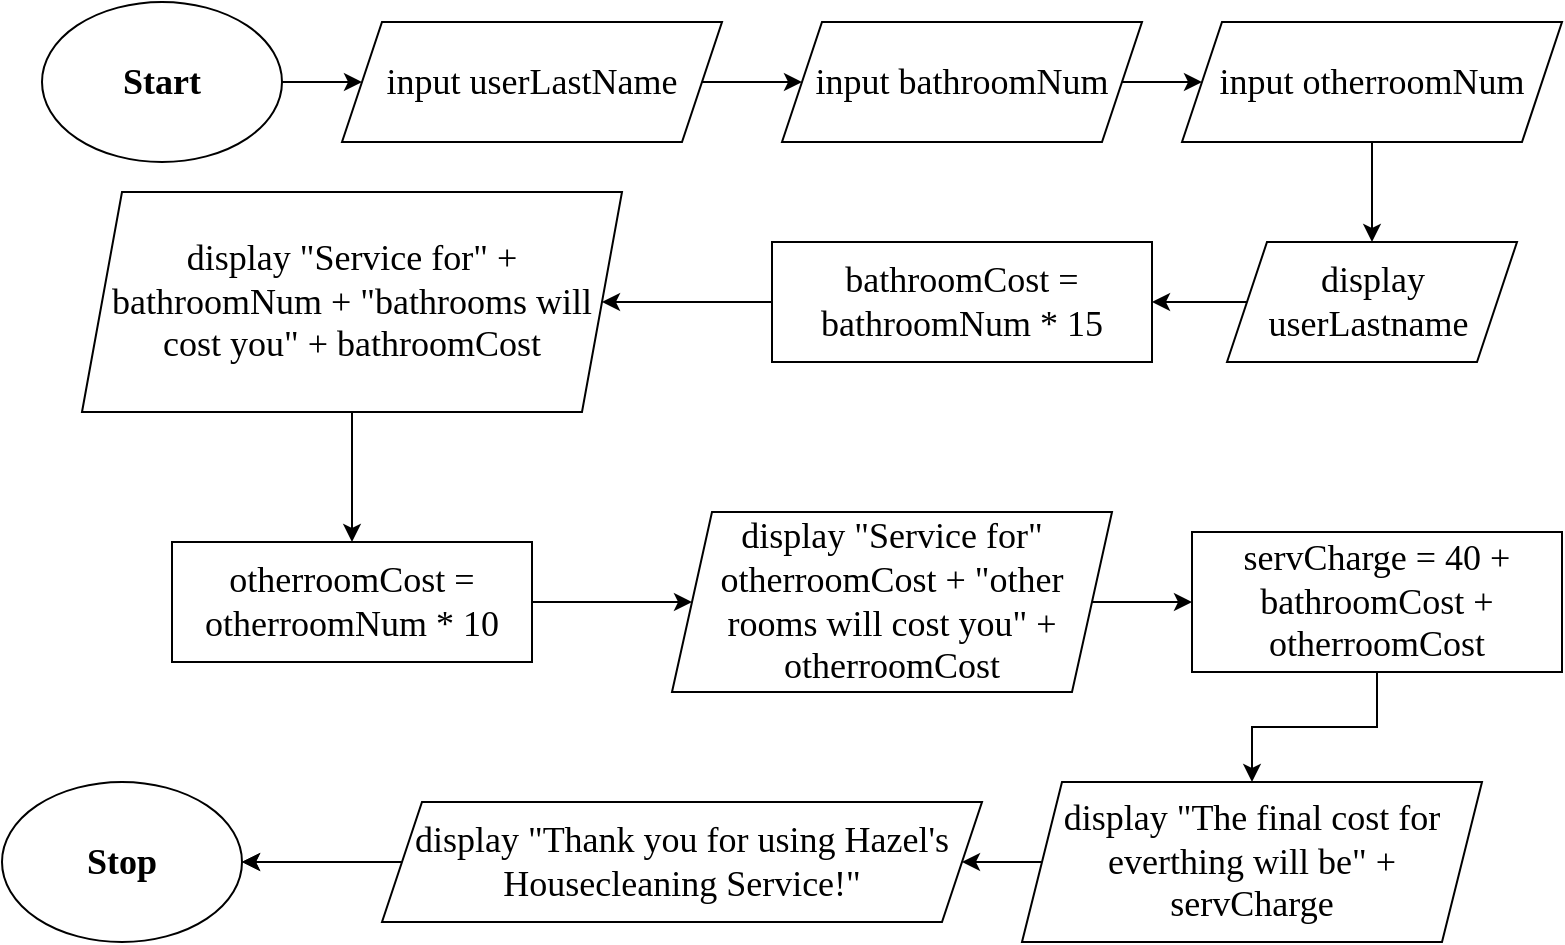 <mxfile version="24.7.17">
  <diagram name="Page-1" id="haynN7dFTDIwlil2D3gh">
    <mxGraphModel dx="1644" dy="1611" grid="1" gridSize="10" guides="1" tooltips="1" connect="1" arrows="1" fold="1" page="1" pageScale="1" pageWidth="850" pageHeight="1100" math="0" shadow="0">
      <root>
        <mxCell id="0" />
        <mxCell id="1" parent="0" />
        <mxCell id="Rru775cGpQevPS6XfHSu-3" style="edgeStyle=orthogonalEdgeStyle;rounded=0;orthogonalLoop=1;jettySize=auto;html=1;exitX=1;exitY=0.5;exitDx=0;exitDy=0;entryX=0;entryY=0.5;entryDx=0;entryDy=0;" edge="1" parent="1" source="Rru775cGpQevPS6XfHSu-1" target="Rru775cGpQevPS6XfHSu-2">
          <mxGeometry relative="1" as="geometry" />
        </mxCell>
        <mxCell id="Rru775cGpQevPS6XfHSu-1" value="&lt;font style=&quot;font-size: 18px;&quot; face=&quot;Times New Roman&quot;&gt;&lt;b&gt;Start&lt;/b&gt;&lt;/font&gt;" style="ellipse;whiteSpace=wrap;html=1;" vertex="1" parent="1">
          <mxGeometry y="-1020" width="120" height="80" as="geometry" />
        </mxCell>
        <mxCell id="Rru775cGpQevPS6XfHSu-5" style="edgeStyle=orthogonalEdgeStyle;rounded=0;orthogonalLoop=1;jettySize=auto;html=1;exitX=1;exitY=0.5;exitDx=0;exitDy=0;entryX=0;entryY=0.5;entryDx=0;entryDy=0;" edge="1" parent="1" source="Rru775cGpQevPS6XfHSu-2" target="Rru775cGpQevPS6XfHSu-4">
          <mxGeometry relative="1" as="geometry" />
        </mxCell>
        <mxCell id="Rru775cGpQevPS6XfHSu-2" value="&lt;font style=&quot;font-size: 18px;&quot; face=&quot;Times New Roman&quot;&gt;input userLastName&lt;/font&gt;" style="shape=parallelogram;perimeter=parallelogramPerimeter;whiteSpace=wrap;html=1;fixedSize=1;" vertex="1" parent="1">
          <mxGeometry x="150" y="-1010" width="190" height="60" as="geometry" />
        </mxCell>
        <mxCell id="Rru775cGpQevPS6XfHSu-8" style="edgeStyle=orthogonalEdgeStyle;rounded=0;orthogonalLoop=1;jettySize=auto;html=1;exitX=1;exitY=0.5;exitDx=0;exitDy=0;entryX=0;entryY=0.5;entryDx=0;entryDy=0;" edge="1" parent="1" source="Rru775cGpQevPS6XfHSu-4" target="Rru775cGpQevPS6XfHSu-7">
          <mxGeometry relative="1" as="geometry" />
        </mxCell>
        <mxCell id="Rru775cGpQevPS6XfHSu-4" value="&lt;font style=&quot;font-size: 18px;&quot; face=&quot;Times New Roman&quot;&gt;input bathroomNum&lt;/font&gt;" style="shape=parallelogram;perimeter=parallelogramPerimeter;whiteSpace=wrap;html=1;fixedSize=1;" vertex="1" parent="1">
          <mxGeometry x="370" y="-1010" width="180" height="60" as="geometry" />
        </mxCell>
        <mxCell id="Rru775cGpQevPS6XfHSu-12" style="edgeStyle=orthogonalEdgeStyle;rounded=0;orthogonalLoop=1;jettySize=auto;html=1;exitX=0.5;exitY=1;exitDx=0;exitDy=0;entryX=0.5;entryY=0;entryDx=0;entryDy=0;" edge="1" parent="1" source="Rru775cGpQevPS6XfHSu-7" target="Rru775cGpQevPS6XfHSu-11">
          <mxGeometry relative="1" as="geometry" />
        </mxCell>
        <mxCell id="Rru775cGpQevPS6XfHSu-7" value="&lt;font style=&quot;font-size: 18px;&quot; face=&quot;Times New Roman&quot;&gt;input otherroomNum&lt;/font&gt;" style="shape=parallelogram;perimeter=parallelogramPerimeter;whiteSpace=wrap;html=1;fixedSize=1;" vertex="1" parent="1">
          <mxGeometry x="570" y="-1010" width="190" height="60" as="geometry" />
        </mxCell>
        <mxCell id="Rru775cGpQevPS6XfHSu-14" style="edgeStyle=orthogonalEdgeStyle;rounded=0;orthogonalLoop=1;jettySize=auto;html=1;exitX=0;exitY=0.5;exitDx=0;exitDy=0;" edge="1" parent="1" source="Rru775cGpQevPS6XfHSu-11" target="Rru775cGpQevPS6XfHSu-13">
          <mxGeometry relative="1" as="geometry" />
        </mxCell>
        <mxCell id="Rru775cGpQevPS6XfHSu-11" value="&lt;font face=&quot;Times New Roman&quot; style=&quot;font-size: 18px;&quot;&gt;display userLastname&amp;nbsp;&lt;/font&gt;" style="shape=parallelogram;perimeter=parallelogramPerimeter;whiteSpace=wrap;html=1;fixedSize=1;" vertex="1" parent="1">
          <mxGeometry x="592.5" y="-900" width="145" height="60" as="geometry" />
        </mxCell>
        <mxCell id="Rru775cGpQevPS6XfHSu-20" style="edgeStyle=orthogonalEdgeStyle;rounded=0;orthogonalLoop=1;jettySize=auto;html=1;exitX=0;exitY=0.5;exitDx=0;exitDy=0;entryX=1;entryY=0.5;entryDx=0;entryDy=0;" edge="1" parent="1" source="Rru775cGpQevPS6XfHSu-13" target="Rru775cGpQevPS6XfHSu-19">
          <mxGeometry relative="1" as="geometry" />
        </mxCell>
        <mxCell id="Rru775cGpQevPS6XfHSu-13" value="&lt;font face=&quot;Times New Roman&quot; style=&quot;font-size: 18px;&quot;&gt;bathroomCost = bathroomNum * 15&lt;/font&gt;" style="rounded=0;whiteSpace=wrap;html=1;" vertex="1" parent="1">
          <mxGeometry x="365" y="-900" width="190" height="60" as="geometry" />
        </mxCell>
        <mxCell id="Rru775cGpQevPS6XfHSu-23" style="edgeStyle=orthogonalEdgeStyle;rounded=0;orthogonalLoop=1;jettySize=auto;html=1;exitX=1;exitY=0.5;exitDx=0;exitDy=0;" edge="1" parent="1" source="Rru775cGpQevPS6XfHSu-15" target="Rru775cGpQevPS6XfHSu-22">
          <mxGeometry relative="1" as="geometry" />
        </mxCell>
        <mxCell id="Rru775cGpQevPS6XfHSu-15" value="&lt;font face=&quot;Times New Roman&quot; style=&quot;font-size: 18px;&quot;&gt;otherroomCost = otherroomNum * 10&lt;/font&gt;" style="rounded=0;whiteSpace=wrap;html=1;" vertex="1" parent="1">
          <mxGeometry x="65" y="-750" width="180" height="60" as="geometry" />
        </mxCell>
        <mxCell id="Rru775cGpQevPS6XfHSu-26" style="edgeStyle=orthogonalEdgeStyle;rounded=0;orthogonalLoop=1;jettySize=auto;html=1;exitX=0.5;exitY=1;exitDx=0;exitDy=0;" edge="1" parent="1" source="Rru775cGpQevPS6XfHSu-17" target="Rru775cGpQevPS6XfHSu-25">
          <mxGeometry relative="1" as="geometry" />
        </mxCell>
        <mxCell id="Rru775cGpQevPS6XfHSu-17" value="&lt;font style=&quot;font-size: 18px;&quot; face=&quot;Times New Roman&quot;&gt;servCharge = 40 + bathroomCost + otherroomCost&lt;/font&gt;" style="rounded=0;whiteSpace=wrap;html=1;" vertex="1" parent="1">
          <mxGeometry x="575" y="-755" width="185" height="70" as="geometry" />
        </mxCell>
        <mxCell id="Rru775cGpQevPS6XfHSu-21" style="edgeStyle=orthogonalEdgeStyle;rounded=0;orthogonalLoop=1;jettySize=auto;html=1;exitX=0.5;exitY=1;exitDx=0;exitDy=0;" edge="1" parent="1" source="Rru775cGpQevPS6XfHSu-19" target="Rru775cGpQevPS6XfHSu-15">
          <mxGeometry relative="1" as="geometry" />
        </mxCell>
        <mxCell id="Rru775cGpQevPS6XfHSu-19" value="&lt;font style=&quot;font-size: 18px;&quot; face=&quot;Times New Roman&quot;&gt;display &quot;Service for&quot; + bathroomNum + &quot;bathrooms will cost you&quot; + bathroomCost&lt;/font&gt;" style="shape=parallelogram;perimeter=parallelogramPerimeter;whiteSpace=wrap;html=1;fixedSize=1;" vertex="1" parent="1">
          <mxGeometry x="20" y="-925" width="270" height="110" as="geometry" />
        </mxCell>
        <mxCell id="Rru775cGpQevPS6XfHSu-24" style="edgeStyle=orthogonalEdgeStyle;rounded=0;orthogonalLoop=1;jettySize=auto;html=1;exitX=1;exitY=0.5;exitDx=0;exitDy=0;entryX=0;entryY=0.5;entryDx=0;entryDy=0;" edge="1" parent="1" source="Rru775cGpQevPS6XfHSu-22" target="Rru775cGpQevPS6XfHSu-17">
          <mxGeometry relative="1" as="geometry" />
        </mxCell>
        <mxCell id="Rru775cGpQevPS6XfHSu-22" value="&lt;font face=&quot;Times New Roman&quot; style=&quot;font-size: 18px;&quot;&gt;display &quot;Service for&quot; otherroomCost + &quot;other rooms will cost you&quot; + otherroomCost&lt;/font&gt;" style="shape=parallelogram;perimeter=parallelogramPerimeter;whiteSpace=wrap;html=1;fixedSize=1;" vertex="1" parent="1">
          <mxGeometry x="315" y="-765" width="220" height="90" as="geometry" />
        </mxCell>
        <mxCell id="Rru775cGpQevPS6XfHSu-30" style="edgeStyle=orthogonalEdgeStyle;rounded=0;orthogonalLoop=1;jettySize=auto;html=1;exitX=0;exitY=0.5;exitDx=0;exitDy=0;entryX=1;entryY=0.5;entryDx=0;entryDy=0;" edge="1" parent="1" source="Rru775cGpQevPS6XfHSu-25" target="Rru775cGpQevPS6XfHSu-29">
          <mxGeometry relative="1" as="geometry" />
        </mxCell>
        <mxCell id="Rru775cGpQevPS6XfHSu-25" value="&lt;font face=&quot;Times New Roman&quot; style=&quot;font-size: 18px;&quot;&gt;display &quot;The final cost for everthing will be&quot; + servCharge&lt;/font&gt;" style="shape=parallelogram;perimeter=parallelogramPerimeter;whiteSpace=wrap;html=1;fixedSize=1;" vertex="1" parent="1">
          <mxGeometry x="490" y="-630" width="230" height="80" as="geometry" />
        </mxCell>
        <mxCell id="Rru775cGpQevPS6XfHSu-27" value="&lt;font style=&quot;font-size: 18px;&quot; face=&quot;Times New Roman&quot;&gt;&lt;b&gt;Stop&lt;/b&gt;&lt;/font&gt;" style="ellipse;whiteSpace=wrap;html=1;" vertex="1" parent="1">
          <mxGeometry x="-20" y="-630" width="120" height="80" as="geometry" />
        </mxCell>
        <mxCell id="Rru775cGpQevPS6XfHSu-31" style="edgeStyle=orthogonalEdgeStyle;rounded=0;orthogonalLoop=1;jettySize=auto;html=1;exitX=0;exitY=0.5;exitDx=0;exitDy=0;entryX=1;entryY=0.5;entryDx=0;entryDy=0;" edge="1" parent="1" source="Rru775cGpQevPS6XfHSu-29" target="Rru775cGpQevPS6XfHSu-27">
          <mxGeometry relative="1" as="geometry" />
        </mxCell>
        <mxCell id="Rru775cGpQevPS6XfHSu-32" value="" style="edgeStyle=orthogonalEdgeStyle;rounded=0;orthogonalLoop=1;jettySize=auto;html=1;" edge="1" parent="1" source="Rru775cGpQevPS6XfHSu-29" target="Rru775cGpQevPS6XfHSu-27">
          <mxGeometry relative="1" as="geometry" />
        </mxCell>
        <mxCell id="Rru775cGpQevPS6XfHSu-29" value="&lt;font face=&quot;Times New Roman&quot; style=&quot;font-size: 18px;&quot;&gt;display &quot;Thank you for using Hazel&#39;s Housecleaning Service!&quot;&lt;/font&gt;" style="shape=parallelogram;perimeter=parallelogramPerimeter;whiteSpace=wrap;html=1;fixedSize=1;" vertex="1" parent="1">
          <mxGeometry x="170" y="-620" width="300" height="60" as="geometry" />
        </mxCell>
      </root>
    </mxGraphModel>
  </diagram>
</mxfile>
